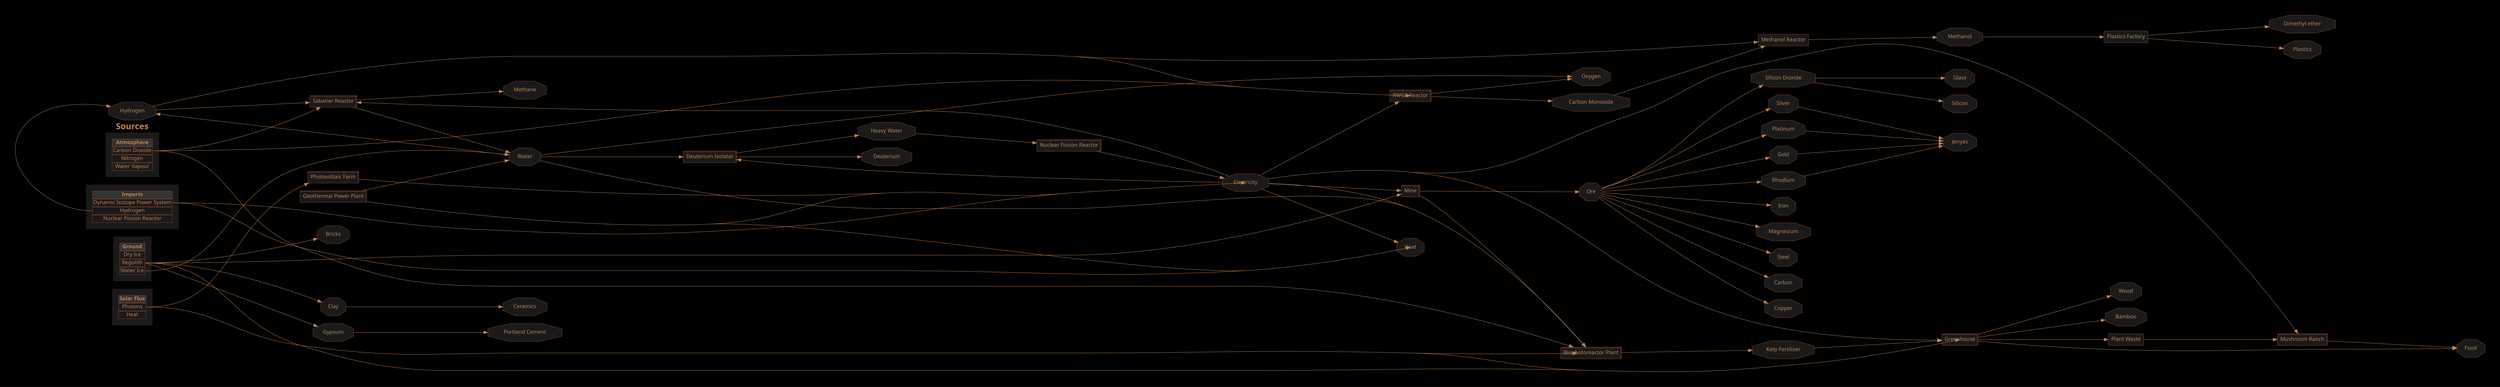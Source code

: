 /*
  This is part of the Avaneya Project Crew Handbook.
  Copyright (C) 2010, 2011, 2012
    Kshatra Corp.
  See the file License for copying conditions.
  
  To manually compile:
      $ sudo aptitude install graphviz
      $ dot -Tpdf Resources.gv -o Resources.pdf
*/

// Units graph...
digraph Units {

    // Graph attributes...
	bgcolor="black";
	fontname="Ubuntu Bold";
    labelfontname="Ubuntu";
    fontsize="25";
	margin="0";
	nodesep="0.5 equally";
	rankdir="LR";
    ranksep=8;
    smoothing="power_dist";
    pad="1,1";
    concentrate="true";

	// Node attributes...
	node[color="#d3502dff"];
	node[fillcolor="gray10"];
    node[fontcolor="#c08453ff"];
    node[fontname="Ubuntu"];
	node[shape=box];
	node[style=filled];
	node[margin="0.2"];
	node[fontsize="25"];
	
	// Edge attributes...
	edge[color="#c08453ff"];
	edge[penwidth="1.5"];
	edge[arrowsize="2.0"];

    // Sources...
    subgraph cluster_Sources
    {
        // Cluster attributes...
        label="Sources";
        fontcolor="#c08453ff";
        fontsize="40";
        labelfontname="Ubuntu Bold";
        bgcolor="black";
        color="black";
        
        // Node attributes...
        node[margin="0.4"];
        node[fontsize="25"];
	    node[fontname="Ubuntu Bold"];
        
        // Atmosphere source...
        "Atmosphere"[
            style = "filled, bold" 
            fontname = "Ubuntu" 
            shape = "none" 
            label =
                <<table border="0" cellborder="1" cellpadding="3" bgcolor="gray10" align="center">
                    <tr>
                        <td bgcolor="gray20" align="center"><font face="Ubuntu Bold">Atmosphere</font></td>
                    </tr>
                    <tr>
                        <td align="center" port="Carbon Dioxide">Carbon Dioxide</td>
                    </tr>
                    <tr>
                        <td align="center" port="Nitrogen">Nitrogen</td>
                    </tr>
                    <tr>
                        <td align="center" port="Water Vapour">Water Vapour</td>
                    </tr>
                </table>>];
        
        // Ground source...
        "Ground"[
            style = "filled, bold" 
            fontname = "Ubuntu" 
            shape = "none" 
            label =
                <<table border="0" cellborder="1" cellpadding="3" bgcolor="gray10" align="center">
                    <tr>
                        <td bgcolor="gray20" align="center"><font face="Ubuntu Bold">Ground</font></td>
                    </tr>
                    <tr>
                        <td align="center" port="Dry Ice">Dry Ice</td>
                    </tr>
                    <tr>
                        <td align="center" port="Regolith">Regolith</td>
                    </tr>
                    <tr>
                        <td align="center" port="Water Ice">Water Ice</td>
                    </tr>
                </table>>];

        // Import source...
        "Imports"[
            style = "filled, bold" 
            fontname = "Ubuntu" 
            shape = "none" 
            label =
                <<table border="0" cellborder="1" cellpadding="3" bgcolor="gray10" align="center">
                    <tr>
                        <td bgcolor="gray20" align="center"><font face="Ubuntu Bold">Imports</font></td>
                    </tr>
                    <tr>
                        <td align="center" port="Dynamic Isotope Power System">Dynamic Isotope Power System</td>
                    </tr>
                    <tr>
                        <td align="center" port="Hydrogen">Hydrogen</td>
                    </tr>
                    <tr>
                        <td align="center" port="Nuclear Fission Reactor">Nuclear Fission Reactor</td>
                    </tr>
                </table>>];

        // Solar flux source...
        "Solar Flux"[
            style = "filled, bold" 
            fontname = "Ubuntu" 
            shape = "none" 
            label =
                <<table border="0" cellborder="1" cellpadding="3" bgcolor="gray10" align="center">
                    <tr>
                        <td bgcolor="gray20" align="center"><font face="Ubuntu Bold">Solar Flux</font></td>
                    </tr>
                    <tr>
                        <td align="center" port="Photons">Photons</td>
                    </tr>
                    <tr>
                        <td align="center" port="Heat">Heat</td>
                    </tr>
                </table>>];
    }

    /* Sinks...
    subgraph cluster_Sinks
    {
        // Cluster attributes...
        label="Sinks";
        fontcolor="#c08453ff";
        fontsize="40";
        labelfontname="Ubuntu Bold";
        bgcolor="black";
        color="black";
        
        // Node attributes...
        node[
            margin="0.4"
            fontsize="25"
            fontname="Ubuntu Bold"
            style="circle"
            ];
        
        // Nodes...
        
    }*/
    
    // Resources...
    "Bamboo"[shape=octagon];
    "Bricks"[shape=octagon];
    "Carbon"[shape=octagon];
    "Carbon Monoxide"[shape=octagon];
    "Ceramics"[shape=octagon];
    "Clay"[shape=octagon];
    "Copper"[shape=octagon];
    "Deuterium"[shape=octagon];
    "Dimethyl ether"[shape=octagon];
    "Electricity"[shape=octagon];
    "Food"[shape=octagon];
    "Glass"[shape=octagon];
    "Gold"[shape=octagon];
    "Gypsum"[shape=octagon];
    "Heat"[shape=octagon];
    "Heavy Water"[shape=octagon];
    "Hydrogen"[shape=octagon];
    "Iron"[shape=octagon];
    "Jenyas"[shape=octagon];
    "Kelp Fertilizer"[shape=octagon];
    "Magnesium"[shape=octagon];
    "Methane"[shape=octagon];
    "Methanol"[shape=octagon];
    "Ore"[shape=octagon];
    "Oxygen"[shape=octagon];
    "Plastics"[shape=octagon];
    "Platinum"[shape=octagon];
    "Portland Cement"[shape=octagon];
    "Rhodium"[shape=octagon];
    "Silicon"[shape=octagon];
    "Silicon Dioxide"[shape=octagon];
    "Silver"[shape=octagon];
    "Steel"[shape=octagon];
    "Water"[shape=octagon];
    "Wood"[shape=octagon];
    
    // Units... (as processes)
    "RWGS Reactor"[shape=box3d];
    "Sabatier Reactor"[shape=box3d];
    "Deuterium Isolator"[shape=box3d];
    "Greenhouse"[shape=box3d];
    "Nuclear Fission Reactor"[shape=box3d];
    "Biophotoreactor Plant"[shape=box3d];
    "Photovoltaic Farm"[shape=box3d];
    "Mushroom Ranch"[shape=box3d];
    "Mine"[shape=box3d];
    "Geothermal Power Plant"[shape=box3d];

    // Relations...
    "Biophotoreactor Plant" -> "Kelp Fertilizer";
    "Atmosphere":"Carbon Dioxide" -> "Biophotoreactor Plant";
    "Atmosphere":"Carbon Dioxide" -> "RWGS Reactor";
    "Atmosphere":"Carbon Dioxide" -> "Sabatier Reactor";
    "Carbon Monoxide" -> "Methanol Reactor";
    "Clay" -> "Ceramics";
    "Deuterium Isolator" -> "Deuterium";
    "Deuterium Isolator" -> "Heavy Water";
    "Imports":"Dynamic Isotope Power System" -> "Electricity";
    "Imports":"Dynamic Isotope Power System" -> "Heat";
    "Electricity" -> "Biophotoreactor Plant";
    "Electricity" -> "Deuterium Isolator";
    "Electricity" -> "Greenhouse";
    "Electricity" -> "Heat";
    "Electricity" -> "Mine";
    "Electricity" -> "Mushroom Ranch";
    "Electricity" -> "RWGS Reactor";
    "Electricity" -> "Sabatier Reactor";
    "Geothermal Power Plant" -> "Electricity";
    "Geothermal Power Plant" -> "Heat";
    "Geothermal Power Plant" -> "Water";
    "Gold" -> "Jenyas";
    "Greenhouse" -> "Bamboo";
    "Greenhouse" -> "Food";
    "Greenhouse" -> "Plant Waste";
    "Greenhouse" -> "Wood";
    "Gypsum" -> "Portland Cement";
    "Heavy Water" -> "Nuclear Fission Reactor";
    "Imports":"Hydrogen" -> "Hydrogen";
    "Hydrogen" -> "Methanol Reactor";
    "Hydrogen" -> "RWGS Reactor";
    "Hydrogen" -> "Sabatier Reactor";
    "Ground":"Water Ice" -> "Water";
    "Kelp Fertilizer" -> "Greenhouse";
    "Solar Flux":"Photons" -> "Biophotoreactor Plant";
    "Solar Flux":"Photons" -> "Greenhouse";
    "Methanol" -> "Plastics Factory";
    "Methanol Reactor" -> "Methanol";
    "Mine" -> "Biophotoreactor Plant";
    "Mine" -> "Ore";
    "Mushroom Ranch" -> "Food";
    "Nuclear Fission Reactor" -> "Electricity";
    "Ore" -> "Carbon";
    "Ore" -> "Copper";
    "Ore" -> "Gold";
    "Ore" -> "Iron";
    "Ore" -> "Magnesium";
    "Ore" -> "Platinum";
    "Ore" -> "Rhodium";
    "Ore" -> "Silicon Dioxide";
    "Ore" -> "Silver";
    "Ore" -> "Steel";
    "Plant Waste" -> "Mushroom Ranch";
    "Plastics Factory" -> "Dimethyl ether";
    "Plastics Factory" -> "Plastics";
    "Platinum" -> "Jenyas";
    "Ground":"Regolith" -> "Bricks";
    "Ground":"Regolith" -> "Clay";
    "Ground":"Regolith" -> "Greenhouse";
    "Ground":"Regolith" -> "Gypsum";
    "Ground":"Regolith" -> "Mine";
    "Rhodium" -> "Jenyas";
    "RWGS Reactor" -> "Carbon Monoxide";
    "RWGS Reactor" -> "Oxygen";
    "Sabatier Reactor" -> "Methane";
    "Sabatier Reactor" -> "Water";
    "Silicon Dioxide" -> "Glass";
    "Silicon Dioxide" -> "Silicon";
    "Silver" -> "Jenyas";
    "Solar Flux":"Photons" -> "Photovoltaic Farm";
    "Photovoltaic Farm" -> "Electricity";
    "Water" -> "Biophotoreactor Plant";
    "Water" -> "Deuterium Isolator";
    "Water" -> "Hydrogen"
    "Water" -> "Oxygen";
}

